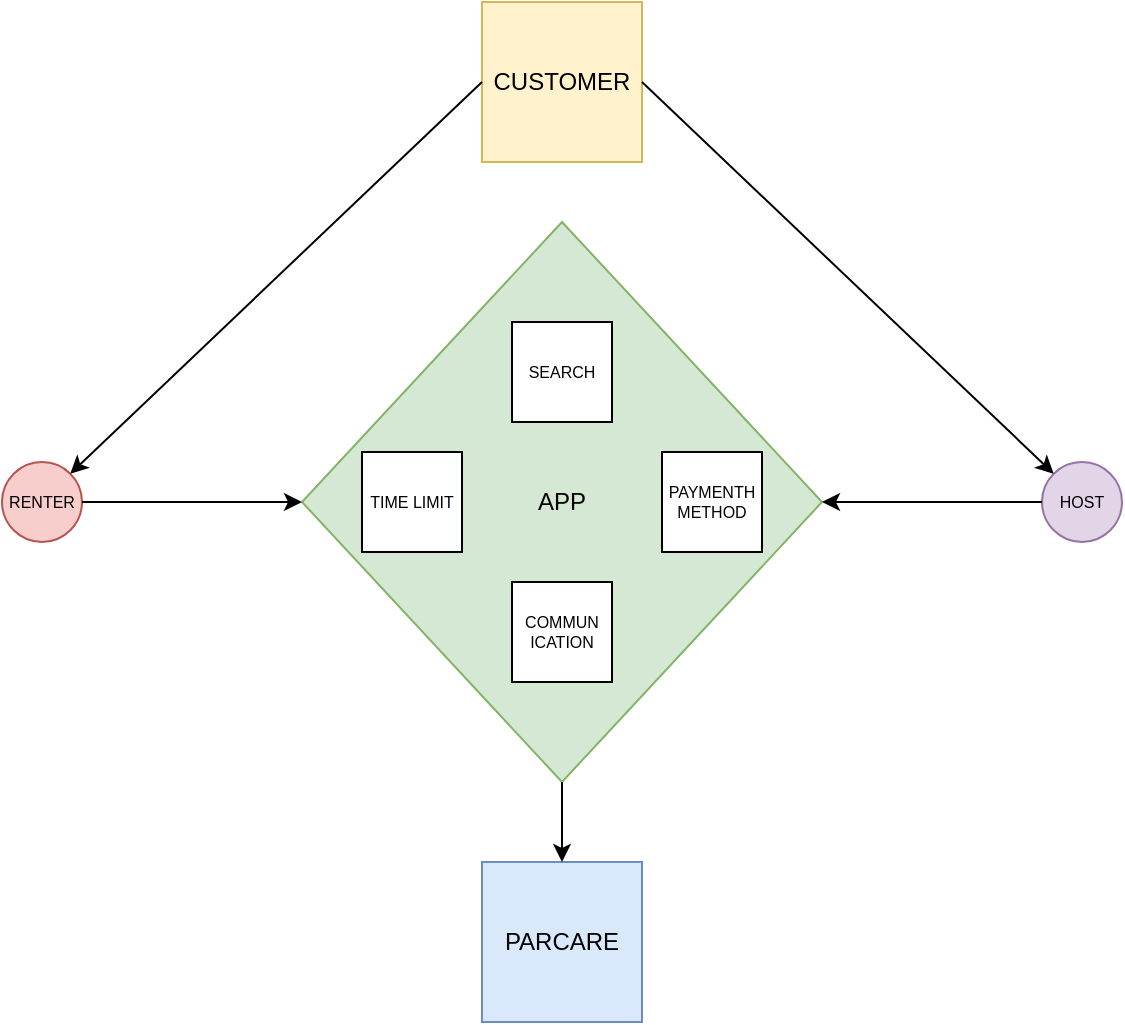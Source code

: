 <mxfile version="21.6.9" type="device">
  <diagram name="Page-1" id="qy0oB2zCIadY7ktbwaaA">
    <mxGraphModel dx="1050" dy="542" grid="1" gridSize="10" guides="1" tooltips="1" connect="1" arrows="1" fold="1" page="1" pageScale="1" pageWidth="850" pageHeight="1100" math="0" shadow="0">
      <root>
        <mxCell id="0" />
        <mxCell id="1" parent="0" />
        <mxCell id="gxPeQNGUF9-dfzADdt7I-13" value="PARCARE" style="whiteSpace=wrap;html=1;aspect=fixed;fillColor=#dae8fc;strokeColor=#6c8ebf;" vertex="1" parent="1">
          <mxGeometry x="360" y="470" width="80" height="80" as="geometry" />
        </mxCell>
        <mxCell id="gxPeQNGUF9-dfzADdt7I-15" value="CUSTOMER" style="whiteSpace=wrap;html=1;aspect=fixed;fillColor=#fff2cc;strokeColor=#d6b656;" vertex="1" parent="1">
          <mxGeometry x="360" y="40" width="80" height="80" as="geometry" />
        </mxCell>
        <mxCell id="gxPeQNGUF9-dfzADdt7I-17" value="RENTER" style="ellipse;whiteSpace=wrap;html=1;aspect=fixed;fontSize=8;fillColor=#f8cecc;strokeColor=#b85450;" vertex="1" parent="1">
          <mxGeometry x="120" y="270" width="40" height="40" as="geometry" />
        </mxCell>
        <mxCell id="gxPeQNGUF9-dfzADdt7I-18" value="HOST" style="ellipse;whiteSpace=wrap;html=1;aspect=fixed;fontSize=8;fillColor=#e1d5e7;strokeColor=#9673a6;" vertex="1" parent="1">
          <mxGeometry x="640" y="270" width="40" height="40" as="geometry" />
        </mxCell>
        <mxCell id="gxPeQNGUF9-dfzADdt7I-20" value="APP" style="rhombus;whiteSpace=wrap;html=1;fillColor=#d5e8d4;strokeColor=#82b366;" vertex="1" parent="1">
          <mxGeometry x="270" y="150" width="260" height="280" as="geometry" />
        </mxCell>
        <mxCell id="gxPeQNGUF9-dfzADdt7I-21" value="TIME LIMIT" style="whiteSpace=wrap;html=1;aspect=fixed;fontSize=8;" vertex="1" parent="1">
          <mxGeometry x="300" y="265" width="50" height="50" as="geometry" />
        </mxCell>
        <mxCell id="gxPeQNGUF9-dfzADdt7I-22" value="SEARCH" style="whiteSpace=wrap;html=1;aspect=fixed;fontSize=8;" vertex="1" parent="1">
          <mxGeometry x="375" y="200" width="50" height="50" as="geometry" />
        </mxCell>
        <mxCell id="gxPeQNGUF9-dfzADdt7I-23" value="PAYMENTH&lt;br&gt;METHOD" style="whiteSpace=wrap;html=1;aspect=fixed;fontSize=8;" vertex="1" parent="1">
          <mxGeometry x="450" y="265" width="50" height="50" as="geometry" />
        </mxCell>
        <mxCell id="gxPeQNGUF9-dfzADdt7I-25" value="" style="endArrow=classic;html=1;rounded=0;exitX=1;exitY=0.5;exitDx=0;exitDy=0;entryX=0;entryY=0.5;entryDx=0;entryDy=0;" edge="1" parent="1" source="gxPeQNGUF9-dfzADdt7I-17" target="gxPeQNGUF9-dfzADdt7I-20">
          <mxGeometry width="50" height="50" relative="1" as="geometry">
            <mxPoint x="160" y="70" as="sourcePoint" />
            <mxPoint x="308.81" y="138.205" as="targetPoint" />
          </mxGeometry>
        </mxCell>
        <mxCell id="gxPeQNGUF9-dfzADdt7I-27" value="" style="endArrow=classic;html=1;rounded=0;exitX=0;exitY=0.5;exitDx=0;exitDy=0;entryX=1;entryY=0.5;entryDx=0;entryDy=0;" edge="1" parent="1" source="gxPeQNGUF9-dfzADdt7I-18" target="gxPeQNGUF9-dfzADdt7I-20">
          <mxGeometry width="50" height="50" relative="1" as="geometry">
            <mxPoint x="150" y="300" as="sourcePoint" />
            <mxPoint x="280" y="300" as="targetPoint" />
          </mxGeometry>
        </mxCell>
        <mxCell id="gxPeQNGUF9-dfzADdt7I-29" value="" style="endArrow=classic;html=1;rounded=0;exitX=0.5;exitY=1;exitDx=0;exitDy=0;entryX=0.5;entryY=0;entryDx=0;entryDy=0;" edge="1" parent="1" source="gxPeQNGUF9-dfzADdt7I-20" target="gxPeQNGUF9-dfzADdt7I-13">
          <mxGeometry width="50" height="50" relative="1" as="geometry">
            <mxPoint x="160" y="310" as="sourcePoint" />
            <mxPoint x="290" y="310" as="targetPoint" />
          </mxGeometry>
        </mxCell>
        <mxCell id="gxPeQNGUF9-dfzADdt7I-30" value="" style="endArrow=classic;html=1;rounded=0;exitX=0;exitY=0.5;exitDx=0;exitDy=0;entryX=1;entryY=0;entryDx=0;entryDy=0;" edge="1" parent="1" source="gxPeQNGUF9-dfzADdt7I-15" target="gxPeQNGUF9-dfzADdt7I-17">
          <mxGeometry width="50" height="50" relative="1" as="geometry">
            <mxPoint x="410" y="440" as="sourcePoint" />
            <mxPoint x="410" y="480" as="targetPoint" />
          </mxGeometry>
        </mxCell>
        <mxCell id="gxPeQNGUF9-dfzADdt7I-31" value="" style="endArrow=classic;html=1;rounded=0;exitX=1;exitY=0.5;exitDx=0;exitDy=0;entryX=0;entryY=0;entryDx=0;entryDy=0;" edge="1" parent="1" source="gxPeQNGUF9-dfzADdt7I-15" target="gxPeQNGUF9-dfzADdt7I-18">
          <mxGeometry width="50" height="50" relative="1" as="geometry">
            <mxPoint x="370" y="90" as="sourcePoint" />
            <mxPoint x="144" y="286" as="targetPoint" />
          </mxGeometry>
        </mxCell>
        <mxCell id="gxPeQNGUF9-dfzADdt7I-32" value="COMMUN&lt;br&gt;ICATION" style="whiteSpace=wrap;html=1;aspect=fixed;fontSize=8;" vertex="1" parent="1">
          <mxGeometry x="375" y="330" width="50" height="50" as="geometry" />
        </mxCell>
      </root>
    </mxGraphModel>
  </diagram>
</mxfile>
